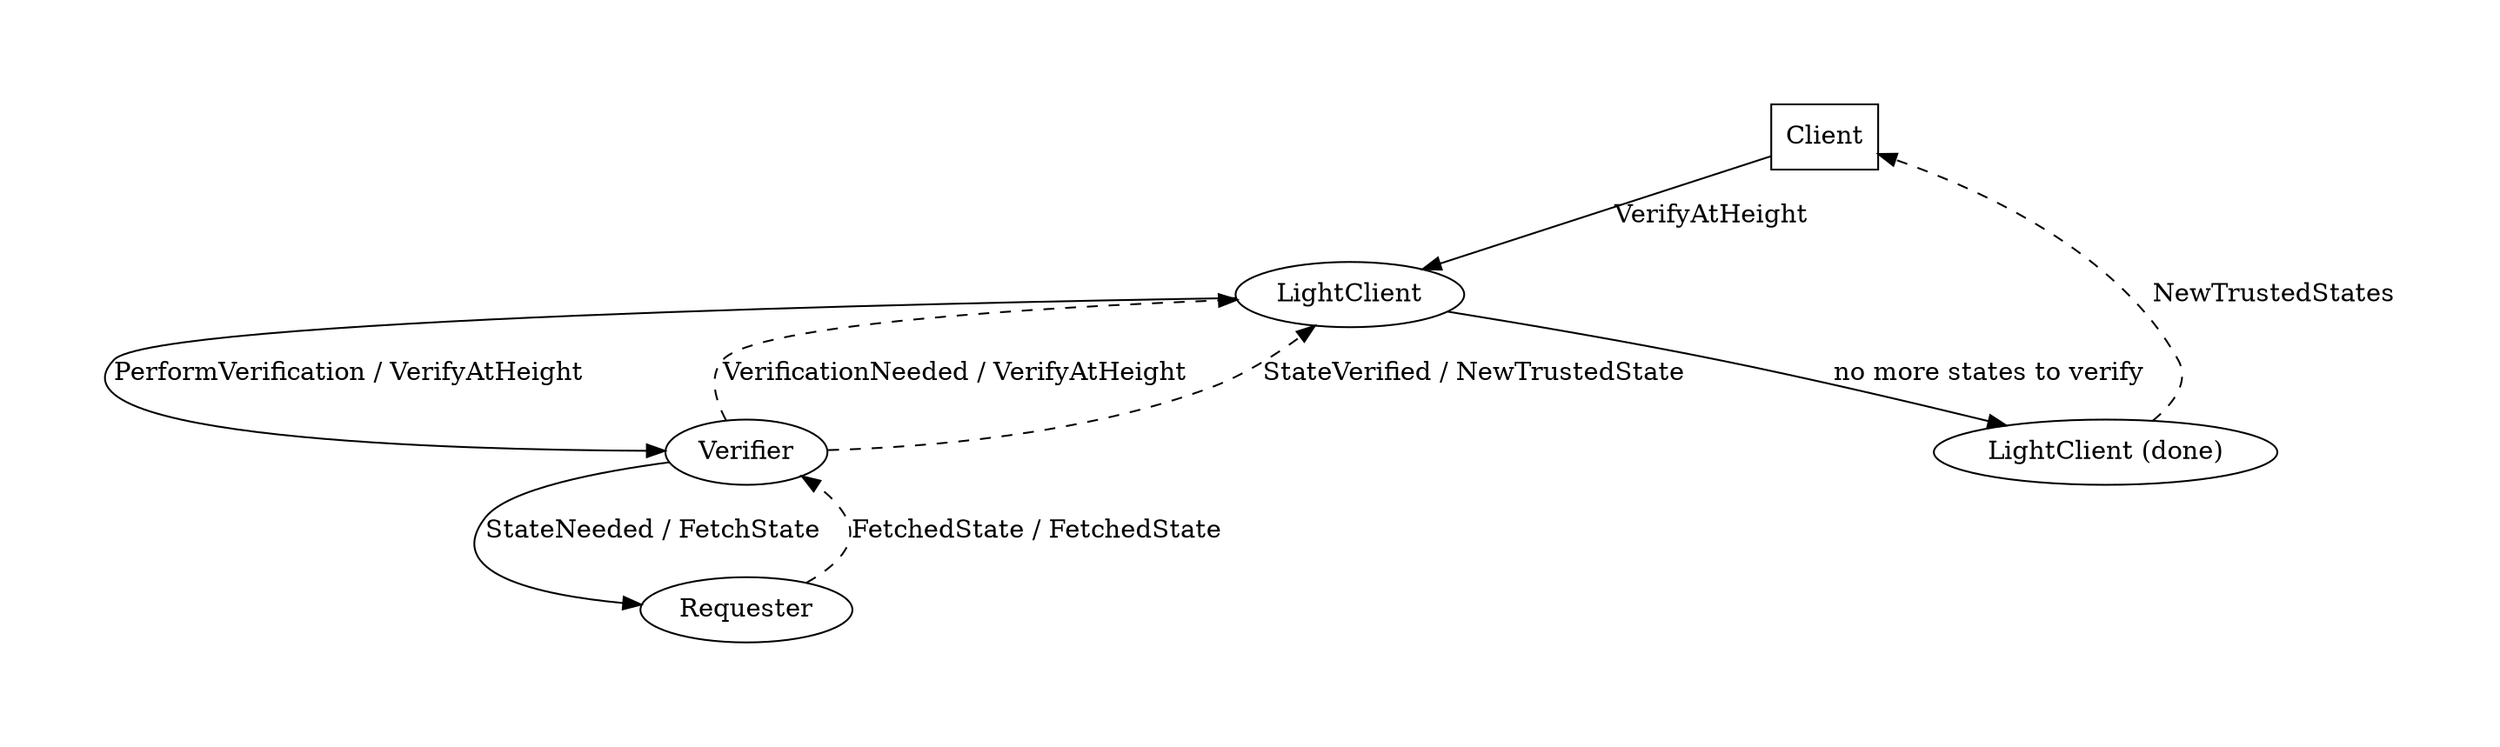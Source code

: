 digraph G {
  dpi = 300.00;
  pad = 0.8;
  nodesep = 1;

  Client [shape = box];
  LightClientDone [label = "LightClient (done)"];

  Client          -> LightClient      [label = "VerifyAtHeight"];
  LightClient     -> Verifier         [label = "PerformVerification / VerifyAtHeight"];
  Verifier        -> Requester        [label = "StateNeeded / FetchState"];
  Requester       -> Verifier         [label = "FetchedState / FetchedState", style = dashed];
  Verifier        -> LightClient      [label = "VerificationNeeded / VerifyAtHeight", style = dashed];
  Verifier        -> LightClient      [label = "StateVerified / NewTrustedState", style = dashed];
  LightClient     -> LightClientDone  [label = "no more states to verify"];
  LightClientDone -> Client           [label = "NewTrustedStates", style = dashed];
}
